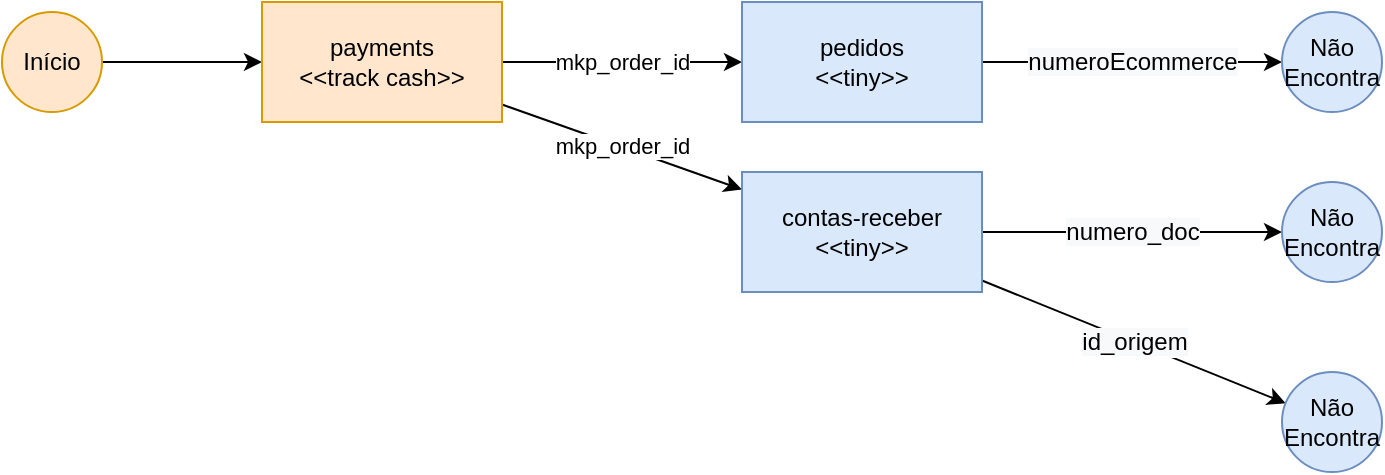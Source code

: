 <mxfile version="17.2.4" type="github">
  <diagram id="Gr5c62ZpRAw-kyi-8xV-" name="Page-1">
    <mxGraphModel dx="1422" dy="762" grid="1" gridSize="10" guides="1" tooltips="1" connect="1" arrows="1" fold="1" page="1" pageScale="1" pageWidth="1169" pageHeight="827" math="0" shadow="0">
      <root>
        <mxCell id="0" />
        <mxCell id="1" parent="0" />
        <mxCell id="WlrvZblFKVinwTwsOCBJ-5" value="" style="edgeStyle=orthogonalEdgeStyle;rounded=0;orthogonalLoop=1;jettySize=auto;html=1;" edge="1" parent="1" source="WlrvZblFKVinwTwsOCBJ-3" target="WlrvZblFKVinwTwsOCBJ-4">
          <mxGeometry relative="1" as="geometry" />
        </mxCell>
        <mxCell id="WlrvZblFKVinwTwsOCBJ-3" value="Início" style="ellipse;whiteSpace=wrap;html=1;aspect=fixed;fillColor=#ffe6cc;strokeColor=#d79b00;" vertex="1" parent="1">
          <mxGeometry x="110" y="50" width="50" height="50" as="geometry" />
        </mxCell>
        <mxCell id="WlrvZblFKVinwTwsOCBJ-7" value="mkp_order_id" style="edgeStyle=orthogonalEdgeStyle;rounded=0;orthogonalLoop=1;jettySize=auto;html=1;" edge="1" parent="1" source="WlrvZblFKVinwTwsOCBJ-4" target="WlrvZblFKVinwTwsOCBJ-6">
          <mxGeometry relative="1" as="geometry" />
        </mxCell>
        <mxCell id="WlrvZblFKVinwTwsOCBJ-35" value="mkp_order_id" style="edgeStyle=none;rounded=0;orthogonalLoop=1;jettySize=auto;html=1;" edge="1" parent="1" source="WlrvZblFKVinwTwsOCBJ-4" target="WlrvZblFKVinwTwsOCBJ-17">
          <mxGeometry relative="1" as="geometry" />
        </mxCell>
        <mxCell id="WlrvZblFKVinwTwsOCBJ-4" value="payments&lt;br&gt;&amp;lt;&amp;lt;track cash&amp;gt;&amp;gt;" style="rounded=0;whiteSpace=wrap;html=1;fillColor=#ffe6cc;strokeColor=#d79b00;" vertex="1" parent="1">
          <mxGeometry x="240" y="45" width="120" height="60" as="geometry" />
        </mxCell>
        <mxCell id="WlrvZblFKVinwTwsOCBJ-28" value="&lt;span style=&quot;font-size: 12px ; background-color: rgb(248 , 249 , 250)&quot;&gt;numeroEcommerce&lt;/span&gt;" style="edgeStyle=orthogonalEdgeStyle;rounded=0;orthogonalLoop=1;jettySize=auto;html=1;" edge="1" parent="1" source="WlrvZblFKVinwTwsOCBJ-6" target="WlrvZblFKVinwTwsOCBJ-10">
          <mxGeometry relative="1" as="geometry" />
        </mxCell>
        <mxCell id="WlrvZblFKVinwTwsOCBJ-6" value="pedidos&lt;br&gt;&amp;lt;&amp;lt;tiny&amp;gt;&amp;gt;" style="rounded=0;whiteSpace=wrap;html=1;fillColor=#dae8fc;strokeColor=#6c8ebf;" vertex="1" parent="1">
          <mxGeometry x="480" y="45" width="120" height="60" as="geometry" />
        </mxCell>
        <mxCell id="WlrvZblFKVinwTwsOCBJ-10" value="Não Encontra" style="ellipse;whiteSpace=wrap;html=1;aspect=fixed;fillColor=#dae8fc;strokeColor=#6c8ebf;" vertex="1" parent="1">
          <mxGeometry x="750" y="50" width="50" height="50" as="geometry" />
        </mxCell>
        <mxCell id="WlrvZblFKVinwTwsOCBJ-32" value="&lt;span style=&quot;font-size: 12px ; background-color: rgb(248 , 249 , 250)&quot;&gt;numero_doc&lt;/span&gt;" style="edgeStyle=orthogonalEdgeStyle;rounded=0;orthogonalLoop=1;jettySize=auto;html=1;" edge="1" parent="1" source="WlrvZblFKVinwTwsOCBJ-17" target="WlrvZblFKVinwTwsOCBJ-31">
          <mxGeometry relative="1" as="geometry" />
        </mxCell>
        <mxCell id="WlrvZblFKVinwTwsOCBJ-34" value="&lt;span style=&quot;font-size: 12px ; background-color: rgb(248 , 249 , 250)&quot;&gt;id_origem&lt;/span&gt;" style="rounded=0;orthogonalLoop=1;jettySize=auto;html=1;" edge="1" parent="1" source="WlrvZblFKVinwTwsOCBJ-17" target="WlrvZblFKVinwTwsOCBJ-33">
          <mxGeometry relative="1" as="geometry" />
        </mxCell>
        <mxCell id="WlrvZblFKVinwTwsOCBJ-17" value="contas-receber&lt;br&gt;&amp;lt;&amp;lt;tiny&amp;gt;&amp;gt;" style="rounded=0;whiteSpace=wrap;html=1;fillColor=#dae8fc;strokeColor=#6c8ebf;" vertex="1" parent="1">
          <mxGeometry x="480" y="130" width="120" height="60" as="geometry" />
        </mxCell>
        <mxCell id="WlrvZblFKVinwTwsOCBJ-31" value="Não Encontra" style="ellipse;whiteSpace=wrap;html=1;aspect=fixed;fillColor=#dae8fc;strokeColor=#6c8ebf;" vertex="1" parent="1">
          <mxGeometry x="750" y="135" width="50" height="50" as="geometry" />
        </mxCell>
        <mxCell id="WlrvZblFKVinwTwsOCBJ-33" value="Não Encontra" style="ellipse;whiteSpace=wrap;html=1;aspect=fixed;fillColor=#dae8fc;strokeColor=#6c8ebf;" vertex="1" parent="1">
          <mxGeometry x="750" y="230" width="50" height="50" as="geometry" />
        </mxCell>
      </root>
    </mxGraphModel>
  </diagram>
</mxfile>
